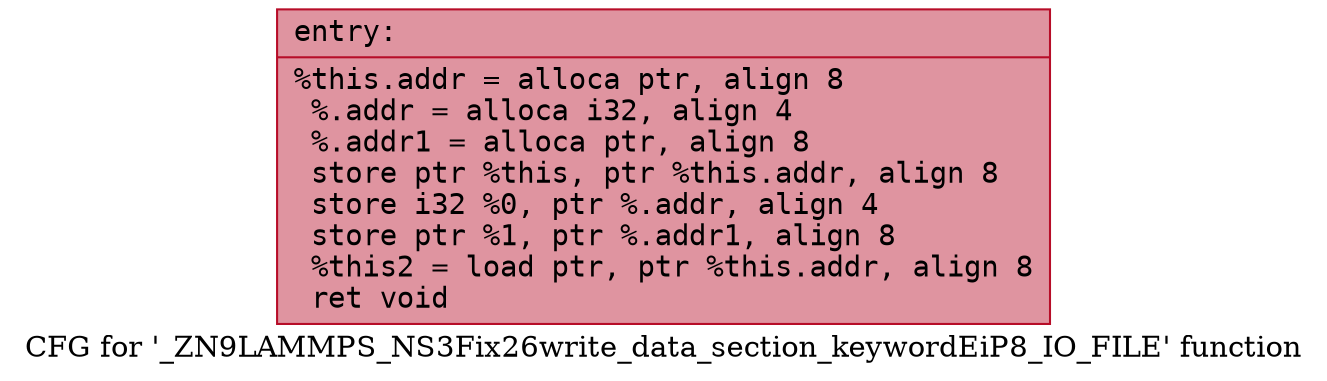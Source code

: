 digraph "CFG for '_ZN9LAMMPS_NS3Fix26write_data_section_keywordEiP8_IO_FILE' function" {
	label="CFG for '_ZN9LAMMPS_NS3Fix26write_data_section_keywordEiP8_IO_FILE' function";

	Node0x560f40db7240 [shape=record,color="#b70d28ff", style=filled, fillcolor="#b70d2870" fontname="Courier",label="{entry:\l|  %this.addr = alloca ptr, align 8\l  %.addr = alloca i32, align 4\l  %.addr1 = alloca ptr, align 8\l  store ptr %this, ptr %this.addr, align 8\l  store i32 %0, ptr %.addr, align 4\l  store ptr %1, ptr %.addr1, align 8\l  %this2 = load ptr, ptr %this.addr, align 8\l  ret void\l}"];
}
